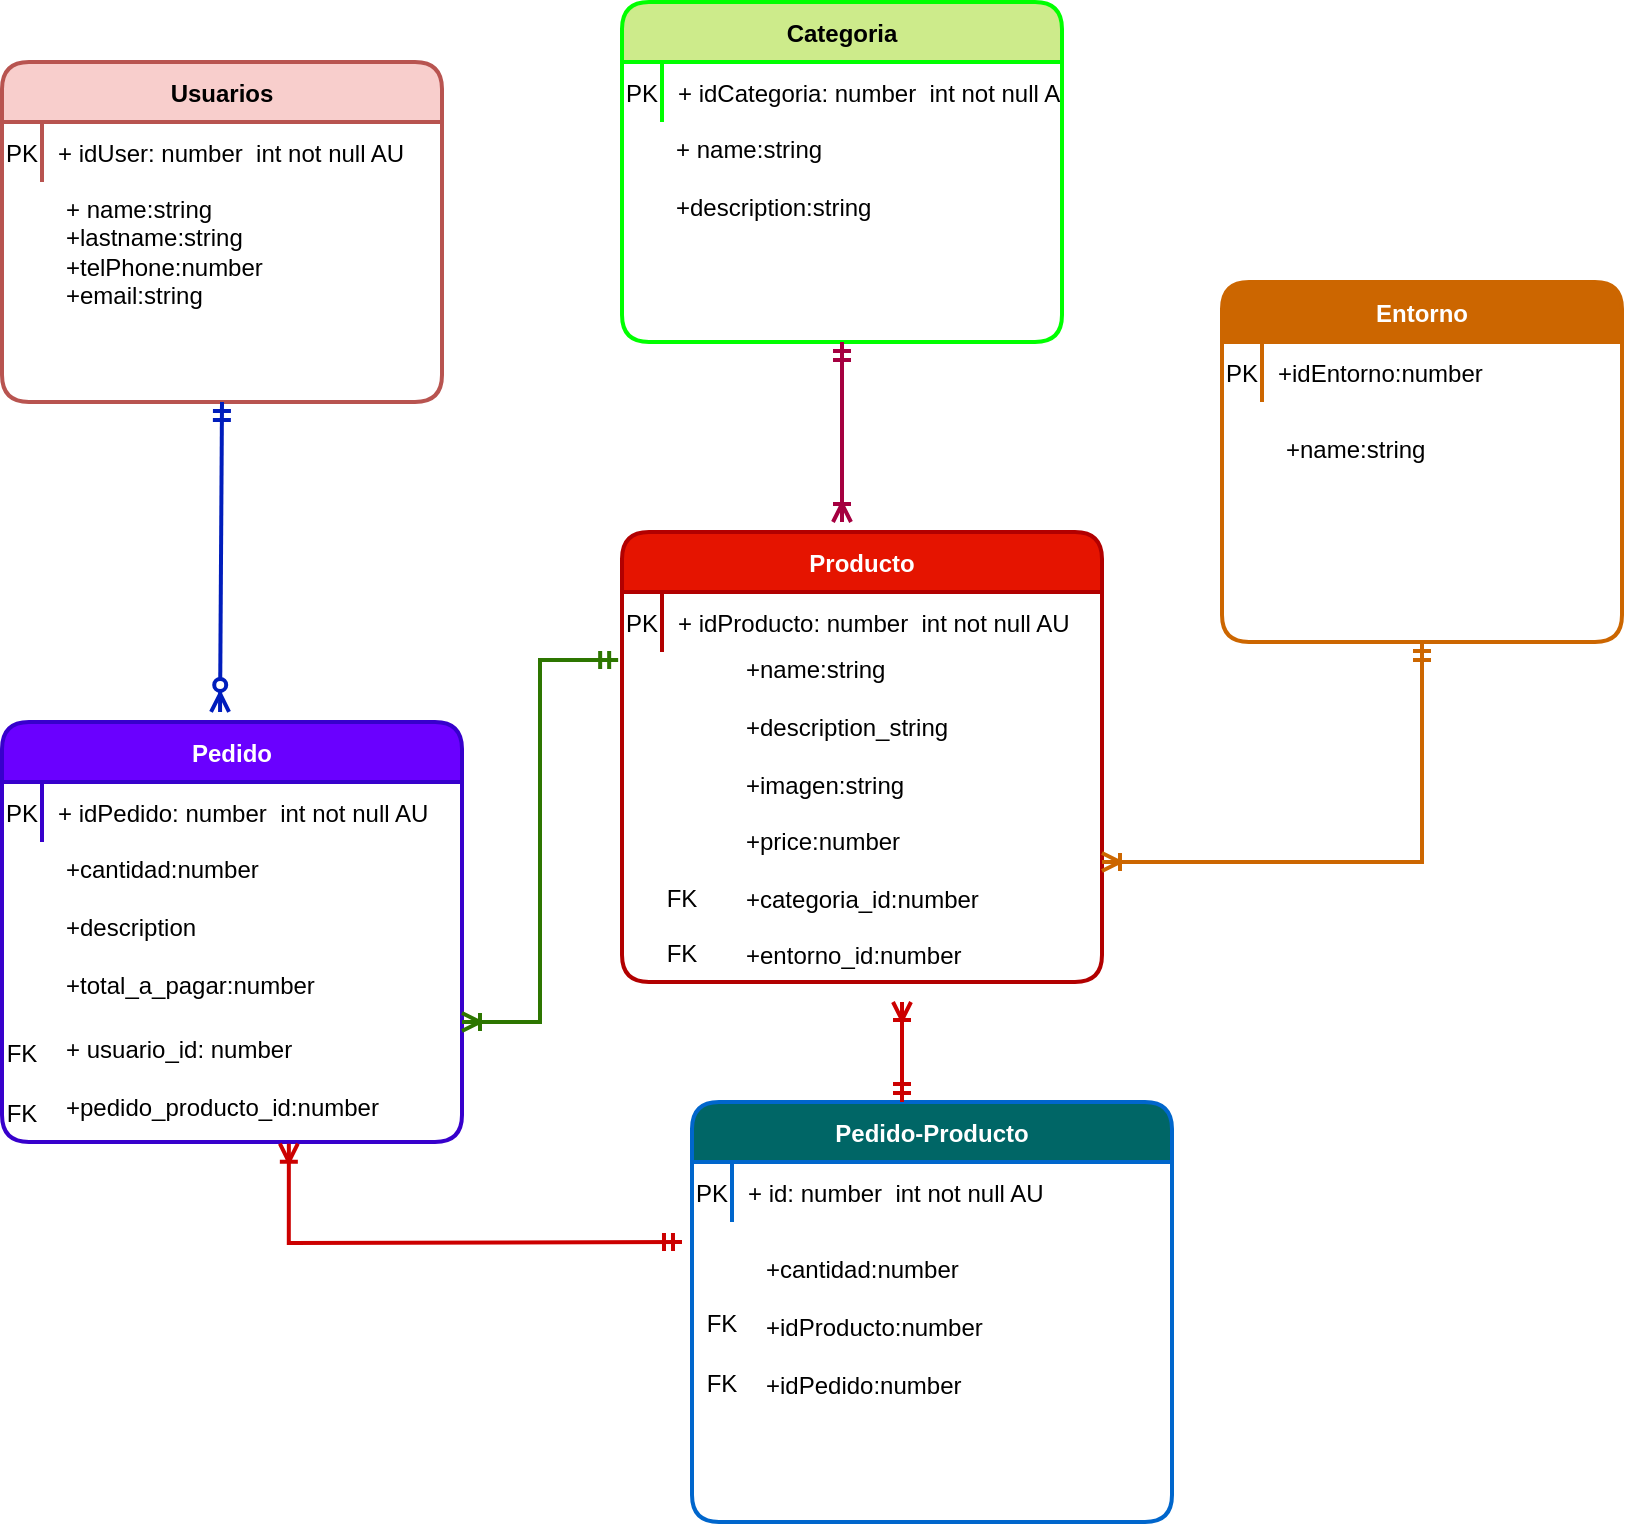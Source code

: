 <mxfile>
    <diagram id="R2lEEEUBdFMjLlhIrx00" name="Page-1">
        <mxGraphModel dx="772" dy="373" grid="1" gridSize="10" guides="1" tooltips="1" connect="1" arrows="1" fold="1" page="1" pageScale="1" pageWidth="850" pageHeight="1100" math="0" shadow="0" extFonts="Permanent Marker^https://fonts.googleapis.com/css?family=Permanent+Marker">
            <root>
                <mxCell id="0"/>
                <mxCell id="1" parent="0"/>
                <mxCell id="C-vyLk0tnHw3VtMMgP7b-23" value="Usuarios" style="shape=table;startSize=30;container=1;collapsible=1;childLayout=tableLayout;fixedRows=1;rowLines=0;fontStyle=1;align=center;resizeLast=1;rounded=1;strokeWidth=2;fillColor=#f8cecc;strokeColor=#b85450;" parent="1" vertex="1">
                    <mxGeometry x="20" y="90" width="220" height="170" as="geometry">
                        <mxRectangle x="70" y="100" width="90" height="30" as="alternateBounds"/>
                    </mxGeometry>
                </mxCell>
                <mxCell id="C-vyLk0tnHw3VtMMgP7b-27" value="" style="shape=partialRectangle;collapsible=0;dropTarget=0;pointerEvents=0;fillColor=none;points=[[0,0.5],[1,0.5]];portConstraint=eastwest;top=0;left=0;right=0;bottom=0;" parent="C-vyLk0tnHw3VtMMgP7b-23" vertex="1">
                    <mxGeometry y="30" width="220" height="30" as="geometry"/>
                </mxCell>
                <mxCell id="C-vyLk0tnHw3VtMMgP7b-28" value="PK" style="shape=partialRectangle;overflow=hidden;connectable=0;fillColor=none;top=0;left=0;bottom=0;right=0;" parent="C-vyLk0tnHw3VtMMgP7b-27" vertex="1">
                    <mxGeometry width="20" height="30" as="geometry">
                        <mxRectangle width="20" height="30" as="alternateBounds"/>
                    </mxGeometry>
                </mxCell>
                <mxCell id="C-vyLk0tnHw3VtMMgP7b-29" value="+ idUser: number  int not null AU" style="shape=partialRectangle;overflow=hidden;connectable=0;fillColor=none;top=0;left=0;bottom=0;right=0;align=left;spacingLeft=6;" parent="C-vyLk0tnHw3VtMMgP7b-27" vertex="1">
                    <mxGeometry x="20" width="200" height="30" as="geometry">
                        <mxRectangle width="200" height="30" as="alternateBounds"/>
                    </mxGeometry>
                </mxCell>
                <mxCell id="vcm-16AgqK3H3aapaf8D-2" value="+ name:string&lt;br style=&quot;forced-color-adjust: none; padding: 0px; margin: 0px;&quot;&gt;+lastname:string&lt;br style=&quot;forced-color-adjust: none; padding: 0px; margin: 0px;&quot;&gt;+telPhone:number&lt;br style=&quot;forced-color-adjust: none; padding: 0px; margin: 0px;&quot;&gt;+email:string&lt;div style=&quot;forced-color-adjust: none; padding: 0px; margin: 0px;&quot;&gt;&lt;br style=&quot;forced-color-adjust: none; padding: 0px; margin: 0px; color: rgb(0, 0, 0); font-family: Helvetica; font-size: 12px; font-style: normal; font-variant-ligatures: normal; font-variant-caps: normal; font-weight: 400; letter-spacing: normal; orphans: 2; text-align: left; text-indent: 0px; text-transform: none; widows: 2; word-spacing: 0px; -webkit-text-stroke-width: 0px; white-space: nowrap; background-color: rgb(251, 251, 251); text-decoration-thickness: initial; text-decoration-style: initial; text-decoration-color: initial;&quot;&gt;&lt;br&gt;&lt;br&gt;&lt;/div&gt;" style="text;whiteSpace=wrap;html=1;" parent="1" vertex="1">
                    <mxGeometry x="50" y="150" width="190" height="80" as="geometry"/>
                </mxCell>
                <mxCell id="vcm-16AgqK3H3aapaf8D-4" value="Categoria" style="shape=table;startSize=30;container=1;collapsible=1;childLayout=tableLayout;fixedRows=1;rowLines=0;fontStyle=1;align=center;resizeLast=1;rounded=1;strokeWidth=2;fillColor=#cdeb8b;strokeColor=#00FF00;" parent="1" vertex="1">
                    <mxGeometry x="330" y="60" width="220" height="170" as="geometry">
                        <mxRectangle x="70" y="100" width="90" height="30" as="alternateBounds"/>
                    </mxGeometry>
                </mxCell>
                <mxCell id="vcm-16AgqK3H3aapaf8D-5" value="" style="shape=partialRectangle;collapsible=0;dropTarget=0;pointerEvents=0;fillColor=none;points=[[0,0.5],[1,0.5]];portConstraint=eastwest;top=0;left=0;right=0;bottom=0;" parent="vcm-16AgqK3H3aapaf8D-4" vertex="1">
                    <mxGeometry y="30" width="220" height="30" as="geometry"/>
                </mxCell>
                <mxCell id="vcm-16AgqK3H3aapaf8D-6" value="PK" style="shape=partialRectangle;overflow=hidden;connectable=0;fillColor=none;top=0;left=0;bottom=0;right=0;" parent="vcm-16AgqK3H3aapaf8D-5" vertex="1">
                    <mxGeometry width="20" height="30" as="geometry">
                        <mxRectangle width="20" height="30" as="alternateBounds"/>
                    </mxGeometry>
                </mxCell>
                <mxCell id="vcm-16AgqK3H3aapaf8D-7" value="+ idCategoria: number  int not null AU" style="shape=partialRectangle;overflow=hidden;connectable=0;fillColor=none;top=0;left=0;bottom=0;right=0;align=left;spacingLeft=6;" parent="vcm-16AgqK3H3aapaf8D-5" vertex="1">
                    <mxGeometry x="20" width="200" height="30" as="geometry">
                        <mxRectangle width="200" height="30" as="alternateBounds"/>
                    </mxGeometry>
                </mxCell>
                <mxCell id="vcm-16AgqK3H3aapaf8D-8" value="&lt;div style=&quot;forced-color-adjust: none; padding: 0px; margin: 0px;&quot;&gt;+ name:string&lt;/div&gt;&lt;div style=&quot;forced-color-adjust: none; padding: 0px; margin: 0px;&quot;&gt;&lt;br&gt;&lt;/div&gt;&lt;div style=&quot;forced-color-adjust: none; padding: 0px; margin: 0px;&quot;&gt;+description:string&lt;/div&gt;" style="text;whiteSpace=wrap;html=1;" parent="1" vertex="1">
                    <mxGeometry x="355" y="120" width="190" height="80" as="geometry"/>
                </mxCell>
                <mxCell id="vcm-16AgqK3H3aapaf8D-9" value="Pedido" style="shape=table;startSize=30;container=1;collapsible=1;childLayout=tableLayout;fixedRows=1;rowLines=0;fontStyle=1;align=center;resizeLast=1;rounded=1;strokeWidth=2;fillColor=#6a00ff;strokeColor=#3700CC;fontColor=#ffffff;" parent="1" vertex="1">
                    <mxGeometry x="20" y="420" width="230" height="210" as="geometry">
                        <mxRectangle x="70" y="100" width="90" height="30" as="alternateBounds"/>
                    </mxGeometry>
                </mxCell>
                <mxCell id="vcm-16AgqK3H3aapaf8D-10" value="" style="shape=partialRectangle;collapsible=0;dropTarget=0;pointerEvents=0;fillColor=none;points=[[0,0.5],[1,0.5]];portConstraint=eastwest;top=0;left=0;right=0;bottom=0;" parent="vcm-16AgqK3H3aapaf8D-9" vertex="1">
                    <mxGeometry y="30" width="230" height="30" as="geometry"/>
                </mxCell>
                <mxCell id="vcm-16AgqK3H3aapaf8D-11" value="PK" style="shape=partialRectangle;overflow=hidden;connectable=0;fillColor=none;top=0;left=0;bottom=0;right=0;" parent="vcm-16AgqK3H3aapaf8D-10" vertex="1">
                    <mxGeometry width="20" height="30" as="geometry">
                        <mxRectangle width="20" height="30" as="alternateBounds"/>
                    </mxGeometry>
                </mxCell>
                <mxCell id="vcm-16AgqK3H3aapaf8D-12" value="+ idPedido: number  int not null AU" style="shape=partialRectangle;overflow=hidden;connectable=0;fillColor=none;top=0;left=0;bottom=0;right=0;align=left;spacingLeft=6;" parent="vcm-16AgqK3H3aapaf8D-10" vertex="1">
                    <mxGeometry x="20" width="210" height="30" as="geometry">
                        <mxRectangle width="210" height="30" as="alternateBounds"/>
                    </mxGeometry>
                </mxCell>
                <mxCell id="vcm-16AgqK3H3aapaf8D-13" value="&lt;div style=&quot;forced-color-adjust: none; padding: 0px; margin: 0px;&quot;&gt;+cantidad:number&lt;/div&gt;&lt;div style=&quot;forced-color-adjust: none; padding: 0px; margin: 0px;&quot;&gt;&lt;br&gt;&lt;/div&gt;&lt;div style=&quot;forced-color-adjust: none; padding: 0px; margin: 0px;&quot;&gt;+description&lt;/div&gt;&lt;div style=&quot;forced-color-adjust: none; padding: 0px; margin: 0px;&quot;&gt;&lt;br&gt;&lt;/div&gt;&lt;div style=&quot;forced-color-adjust: none; padding: 0px; margin: 0px;&quot;&gt;+total_a_pagar:number&lt;/div&gt;" style="text;whiteSpace=wrap;html=1;" parent="1" vertex="1">
                    <mxGeometry x="50" y="480" width="190" height="80" as="geometry"/>
                </mxCell>
                <mxCell id="vcm-16AgqK3H3aapaf8D-14" value="FK" style="shape=partialRectangle;overflow=hidden;connectable=0;fillColor=none;top=0;left=0;bottom=0;right=0;" parent="1" vertex="1">
                    <mxGeometry x="20" y="570" width="20" height="30" as="geometry">
                        <mxRectangle width="20" height="30" as="alternateBounds"/>
                    </mxGeometry>
                </mxCell>
                <mxCell id="vcm-16AgqK3H3aapaf8D-15" value="&lt;div style=&quot;forced-color-adjust: none; padding: 0px; margin: 0px;&quot;&gt;+ usuario_id: number&lt;/div&gt;&lt;div style=&quot;forced-color-adjust: none; padding: 0px; margin: 0px;&quot;&gt;&lt;br&gt;&lt;/div&gt;&lt;div style=&quot;forced-color-adjust: none; padding: 0px; margin: 0px;&quot;&gt;+pedido_producto_id:number&lt;/div&gt;" style="text;whiteSpace=wrap;html=1;" parent="1" vertex="1">
                    <mxGeometry x="50" y="570" width="190" height="60" as="geometry"/>
                </mxCell>
                <mxCell id="vcm-16AgqK3H3aapaf8D-16" value="FK" style="shape=partialRectangle;overflow=hidden;connectable=0;fillColor=none;top=0;left=0;bottom=0;right=0;" parent="1" vertex="1">
                    <mxGeometry x="20" y="600" width="20" height="30" as="geometry">
                        <mxRectangle width="20" height="30" as="alternateBounds"/>
                    </mxGeometry>
                </mxCell>
                <mxCell id="vcm-16AgqK3H3aapaf8D-17" value="Producto" style="shape=table;startSize=30;container=1;collapsible=1;childLayout=tableLayout;fixedRows=1;rowLines=0;fontStyle=1;align=center;resizeLast=1;rounded=1;strokeWidth=2;fillColor=#e51400;strokeColor=#B20000;fontColor=#ffffff;" parent="1" vertex="1">
                    <mxGeometry x="330" y="325" width="240" height="225" as="geometry">
                        <mxRectangle x="70" y="100" width="90" height="30" as="alternateBounds"/>
                    </mxGeometry>
                </mxCell>
                <mxCell id="vcm-16AgqK3H3aapaf8D-18" value="" style="shape=partialRectangle;collapsible=0;dropTarget=0;pointerEvents=0;fillColor=none;points=[[0,0.5],[1,0.5]];portConstraint=eastwest;top=0;left=0;right=0;bottom=0;" parent="vcm-16AgqK3H3aapaf8D-17" vertex="1">
                    <mxGeometry y="30" width="240" height="30" as="geometry"/>
                </mxCell>
                <mxCell id="vcm-16AgqK3H3aapaf8D-19" value="PK" style="shape=partialRectangle;overflow=hidden;connectable=0;fillColor=none;top=0;left=0;bottom=0;right=0;" parent="vcm-16AgqK3H3aapaf8D-18" vertex="1">
                    <mxGeometry width="20" height="30" as="geometry">
                        <mxRectangle width="20" height="30" as="alternateBounds"/>
                    </mxGeometry>
                </mxCell>
                <mxCell id="vcm-16AgqK3H3aapaf8D-20" value="+ idProducto: number  int not null AU" style="shape=partialRectangle;overflow=hidden;connectable=0;fillColor=none;top=0;left=0;bottom=0;right=0;align=left;spacingLeft=6;" parent="vcm-16AgqK3H3aapaf8D-18" vertex="1">
                    <mxGeometry x="20" width="220" height="30" as="geometry">
                        <mxRectangle width="220" height="30" as="alternateBounds"/>
                    </mxGeometry>
                </mxCell>
                <mxCell id="vcm-16AgqK3H3aapaf8D-21" value="&lt;div style=&quot;forced-color-adjust: none; padding: 0px; margin: 0px;&quot;&gt;+name:string&lt;/div&gt;&lt;div style=&quot;forced-color-adjust: none; padding: 0px; margin: 0px;&quot;&gt;&lt;br&gt;&lt;/div&gt;&lt;div style=&quot;forced-color-adjust: none; padding: 0px; margin: 0px;&quot;&gt;+description_string&lt;/div&gt;&lt;div style=&quot;forced-color-adjust: none; padding: 0px; margin: 0px;&quot;&gt;&lt;br&gt;&lt;/div&gt;&lt;div style=&quot;forced-color-adjust: none; padding: 0px; margin: 0px;&quot;&gt;+imagen:string&lt;/div&gt;&lt;div style=&quot;forced-color-adjust: none; padding: 0px; margin: 0px;&quot;&gt;&lt;br&gt;&lt;/div&gt;&lt;div style=&quot;forced-color-adjust: none; padding: 0px; margin: 0px;&quot;&gt;+price:number&lt;/div&gt;" style="text;whiteSpace=wrap;html=1;" parent="1" vertex="1">
                    <mxGeometry x="390" y="380" width="190" height="80" as="geometry"/>
                </mxCell>
                <mxCell id="vcm-16AgqK3H3aapaf8D-22" value="FK" style="shape=partialRectangle;overflow=hidden;connectable=0;fillColor=none;top=0;left=0;bottom=0;right=0;" parent="1" vertex="1">
                    <mxGeometry x="330" y="492.5" width="60" height="30" as="geometry">
                        <mxRectangle width="20" height="30" as="alternateBounds"/>
                    </mxGeometry>
                </mxCell>
                <mxCell id="vcm-16AgqK3H3aapaf8D-23" value="&lt;div style=&quot;forced-color-adjust: none; padding: 0px; margin: 0px;&quot;&gt;+categoria_id:number&lt;/div&gt;" style="text;whiteSpace=wrap;html=1;" parent="1" vertex="1">
                    <mxGeometry x="390" y="495" width="190" height="25" as="geometry"/>
                </mxCell>
                <mxCell id="vcm-16AgqK3H3aapaf8D-25" value="" style="fontSize=12;html=1;endArrow=ERzeroToMany;startArrow=ERmandOne;rounded=0;entryX=0.474;entryY=-0.024;entryDx=0;entryDy=0;entryPerimeter=0;exitX=0.5;exitY=1;exitDx=0;exitDy=0;strokeWidth=2;fillColor=#0050ef;strokeColor=#001DBC;" parent="1" source="C-vyLk0tnHw3VtMMgP7b-23" target="vcm-16AgqK3H3aapaf8D-9" edge="1">
                    <mxGeometry width="100" height="100" relative="1" as="geometry">
                        <mxPoint x="110" y="270" as="sourcePoint"/>
                        <mxPoint x="230" y="270" as="targetPoint"/>
                    </mxGeometry>
                </mxCell>
                <mxCell id="vcm-16AgqK3H3aapaf8D-26" value="" style="edgeStyle=elbowEdgeStyle;fontSize=12;html=1;endArrow=ERoneToMany;startArrow=ERmandOne;rounded=0;exitX=-0.008;exitY=1.133;exitDx=0;exitDy=0;exitPerimeter=0;strokeWidth=2;fillColor=#60a917;strokeColor=#2D7600;" parent="1" source="vcm-16AgqK3H3aapaf8D-18" edge="1">
                    <mxGeometry width="100" height="100" relative="1" as="geometry">
                        <mxPoint x="340" y="390" as="sourcePoint"/>
                        <mxPoint x="250" y="570" as="targetPoint"/>
                    </mxGeometry>
                </mxCell>
                <mxCell id="vcm-16AgqK3H3aapaf8D-27" value="" style="fontSize=12;html=1;endArrow=ERoneToMany;startArrow=ERmandOne;rounded=0;strokeWidth=2;fillColor=#d80073;strokeColor=#A50040;" parent="1" edge="1">
                    <mxGeometry width="100" height="100" relative="1" as="geometry">
                        <mxPoint x="440" y="230" as="sourcePoint"/>
                        <mxPoint x="440" y="320" as="targetPoint"/>
                    </mxGeometry>
                </mxCell>
                <mxCell id="2" value="Pedido-Producto" style="shape=table;startSize=30;container=1;collapsible=1;childLayout=tableLayout;fixedRows=1;rowLines=0;fontStyle=1;align=center;resizeLast=1;rounded=1;strokeWidth=2;fillColor=#006666;strokeColor=#0066CC;fontColor=#ffffff;" parent="1" vertex="1">
                    <mxGeometry x="365" y="610" width="240" height="210" as="geometry">
                        <mxRectangle x="70" y="100" width="90" height="30" as="alternateBounds"/>
                    </mxGeometry>
                </mxCell>
                <mxCell id="3" value="" style="shape=partialRectangle;collapsible=0;dropTarget=0;pointerEvents=0;fillColor=none;points=[[0,0.5],[1,0.5]];portConstraint=eastwest;top=0;left=0;right=0;bottom=0;" parent="2" vertex="1">
                    <mxGeometry y="30" width="240" height="30" as="geometry"/>
                </mxCell>
                <mxCell id="4" value="PK" style="shape=partialRectangle;overflow=hidden;connectable=0;fillColor=none;top=0;left=0;bottom=0;right=0;" parent="3" vertex="1">
                    <mxGeometry width="20" height="30" as="geometry">
                        <mxRectangle width="20" height="30" as="alternateBounds"/>
                    </mxGeometry>
                </mxCell>
                <mxCell id="5" value="+ id: number  int not null AU" style="shape=partialRectangle;overflow=hidden;connectable=0;fillColor=none;top=0;left=0;bottom=0;right=0;align=left;spacingLeft=6;" parent="3" vertex="1">
                    <mxGeometry x="20" width="220" height="30" as="geometry">
                        <mxRectangle width="220" height="30" as="alternateBounds"/>
                    </mxGeometry>
                </mxCell>
                <mxCell id="6" value="&lt;div style=&quot;forced-color-adjust: none; padding: 0px; margin: 0px;&quot;&gt;+cantidad:number&lt;/div&gt;&lt;div style=&quot;forced-color-adjust: none; padding: 0px; margin: 0px;&quot;&gt;&lt;br&gt;&lt;/div&gt;&lt;div style=&quot;forced-color-adjust: none; padding: 0px; margin: 0px;&quot;&gt;+idProducto:number&lt;/div&gt;&lt;div style=&quot;forced-color-adjust: none; padding: 0px; margin: 0px;&quot;&gt;&lt;br&gt;&lt;/div&gt;&lt;div style=&quot;forced-color-adjust: none; padding: 0px; margin: 0px;&quot;&gt;+idPedido:number&lt;/div&gt;" style="text;whiteSpace=wrap;html=1;" parent="1" vertex="1">
                    <mxGeometry x="400" y="680" width="190" height="80" as="geometry"/>
                </mxCell>
                <mxCell id="7" value="FK" style="shape=partialRectangle;overflow=hidden;connectable=0;fillColor=none;top=0;left=0;bottom=0;right=0;" parent="1" vertex="1">
                    <mxGeometry x="370" y="705" width="20" height="30" as="geometry">
                        <mxRectangle width="20" height="30" as="alternateBounds"/>
                    </mxGeometry>
                </mxCell>
                <mxCell id="8" value="FK" style="shape=partialRectangle;overflow=hidden;connectable=0;fillColor=none;top=0;left=0;bottom=0;right=0;" parent="1" vertex="1">
                    <mxGeometry x="370" y="735" width="20" height="30" as="geometry">
                        <mxRectangle width="20" height="30" as="alternateBounds"/>
                    </mxGeometry>
                </mxCell>
                <mxCell id="9" value="" style="fontSize=12;html=1;endArrow=ERoneToMany;startArrow=ERmandOne;rounded=0;strokeWidth=2;fillColor=#60a917;strokeColor=#CC0000;" parent="1" edge="1">
                    <mxGeometry width="100" height="100" relative="1" as="geometry">
                        <mxPoint x="470" y="610" as="sourcePoint"/>
                        <mxPoint x="470" y="560" as="targetPoint"/>
                    </mxGeometry>
                </mxCell>
                <mxCell id="11" value="" style="fontSize=12;html=1;endArrow=ERoneToMany;startArrow=ERmandOne;rounded=0;strokeWidth=2;fillColor=#60a917;strokeColor=#CC0000;edgeStyle=orthogonalEdgeStyle;entryX=0.597;entryY=1.014;entryDx=0;entryDy=0;entryPerimeter=0;" parent="1" target="vcm-16AgqK3H3aapaf8D-15" edge="1">
                    <mxGeometry width="100" height="100" relative="1" as="geometry">
                        <mxPoint x="360" y="680" as="sourcePoint"/>
                        <mxPoint x="160" y="670" as="targetPoint"/>
                    </mxGeometry>
                </mxCell>
                <mxCell id="12" value="Entorno" style="shape=table;startSize=30;container=1;collapsible=1;childLayout=tableLayout;fixedRows=1;rowLines=0;fontStyle=1;align=center;resizeLast=1;rounded=1;strokeWidth=2;fillColor=#CC6600;strokeColor=#CC6600;fontColor=#ffffff;" vertex="1" parent="1">
                    <mxGeometry x="630" y="200" width="200" height="180" as="geometry">
                        <mxRectangle x="70" y="100" width="90" height="30" as="alternateBounds"/>
                    </mxGeometry>
                </mxCell>
                <mxCell id="13" value="" style="shape=partialRectangle;collapsible=0;dropTarget=0;pointerEvents=0;fillColor=none;points=[[0,0.5],[1,0.5]];portConstraint=eastwest;top=0;left=0;right=0;bottom=0;" vertex="1" parent="12">
                    <mxGeometry y="30" width="200" height="30" as="geometry"/>
                </mxCell>
                <mxCell id="14" value="PK" style="shape=partialRectangle;overflow=hidden;connectable=0;fillColor=none;top=0;left=0;bottom=0;right=0;" vertex="1" parent="13">
                    <mxGeometry width="20" height="30" as="geometry">
                        <mxRectangle width="20" height="30" as="alternateBounds"/>
                    </mxGeometry>
                </mxCell>
                <mxCell id="15" value="+idEntorno:number" style="shape=partialRectangle;overflow=hidden;connectable=0;fillColor=none;top=0;left=0;bottom=0;right=0;align=left;spacingLeft=6;" vertex="1" parent="13">
                    <mxGeometry x="20" width="180" height="30" as="geometry">
                        <mxRectangle width="180" height="30" as="alternateBounds"/>
                    </mxGeometry>
                </mxCell>
                <mxCell id="16" value="&lt;div style=&quot;forced-color-adjust: none; padding: 0px; margin: 0px;&quot;&gt;+name:string&lt;/div&gt;" style="text;whiteSpace=wrap;html=1;" vertex="1" parent="1">
                    <mxGeometry x="660" y="270" width="150" height="40" as="geometry"/>
                </mxCell>
                <mxCell id="17" value="" style="edgeStyle=elbowEdgeStyle;fontSize=12;html=1;endArrow=ERoneToMany;startArrow=ERmandOne;rounded=0;exitX=0.5;exitY=1;exitDx=0;exitDy=0;strokeWidth=2;fillColor=#60a917;strokeColor=#CC6600;elbow=vertical;" edge="1" parent="1" source="12">
                    <mxGeometry width="100" height="100" relative="1" as="geometry">
                        <mxPoint x="728.08" y="388.99" as="sourcePoint"/>
                        <mxPoint x="570" y="490" as="targetPoint"/>
                        <Array as="points">
                            <mxPoint x="720" y="490"/>
                        </Array>
                    </mxGeometry>
                </mxCell>
                <mxCell id="18" value="FK" style="shape=partialRectangle;overflow=hidden;connectable=0;fillColor=none;top=0;left=0;bottom=0;right=0;" vertex="1" parent="1">
                    <mxGeometry x="330" y="520" width="60" height="30" as="geometry">
                        <mxRectangle width="20" height="30" as="alternateBounds"/>
                    </mxGeometry>
                </mxCell>
                <mxCell id="19" value="&lt;div style=&quot;forced-color-adjust: none; padding: 0px; margin: 0px;&quot;&gt;+entorno_id:number&lt;/div&gt;" style="text;whiteSpace=wrap;html=1;" vertex="1" parent="1">
                    <mxGeometry x="390" y="522.5" width="190" height="25" as="geometry"/>
                </mxCell>
            </root>
        </mxGraphModel>
    </diagram>
</mxfile>
